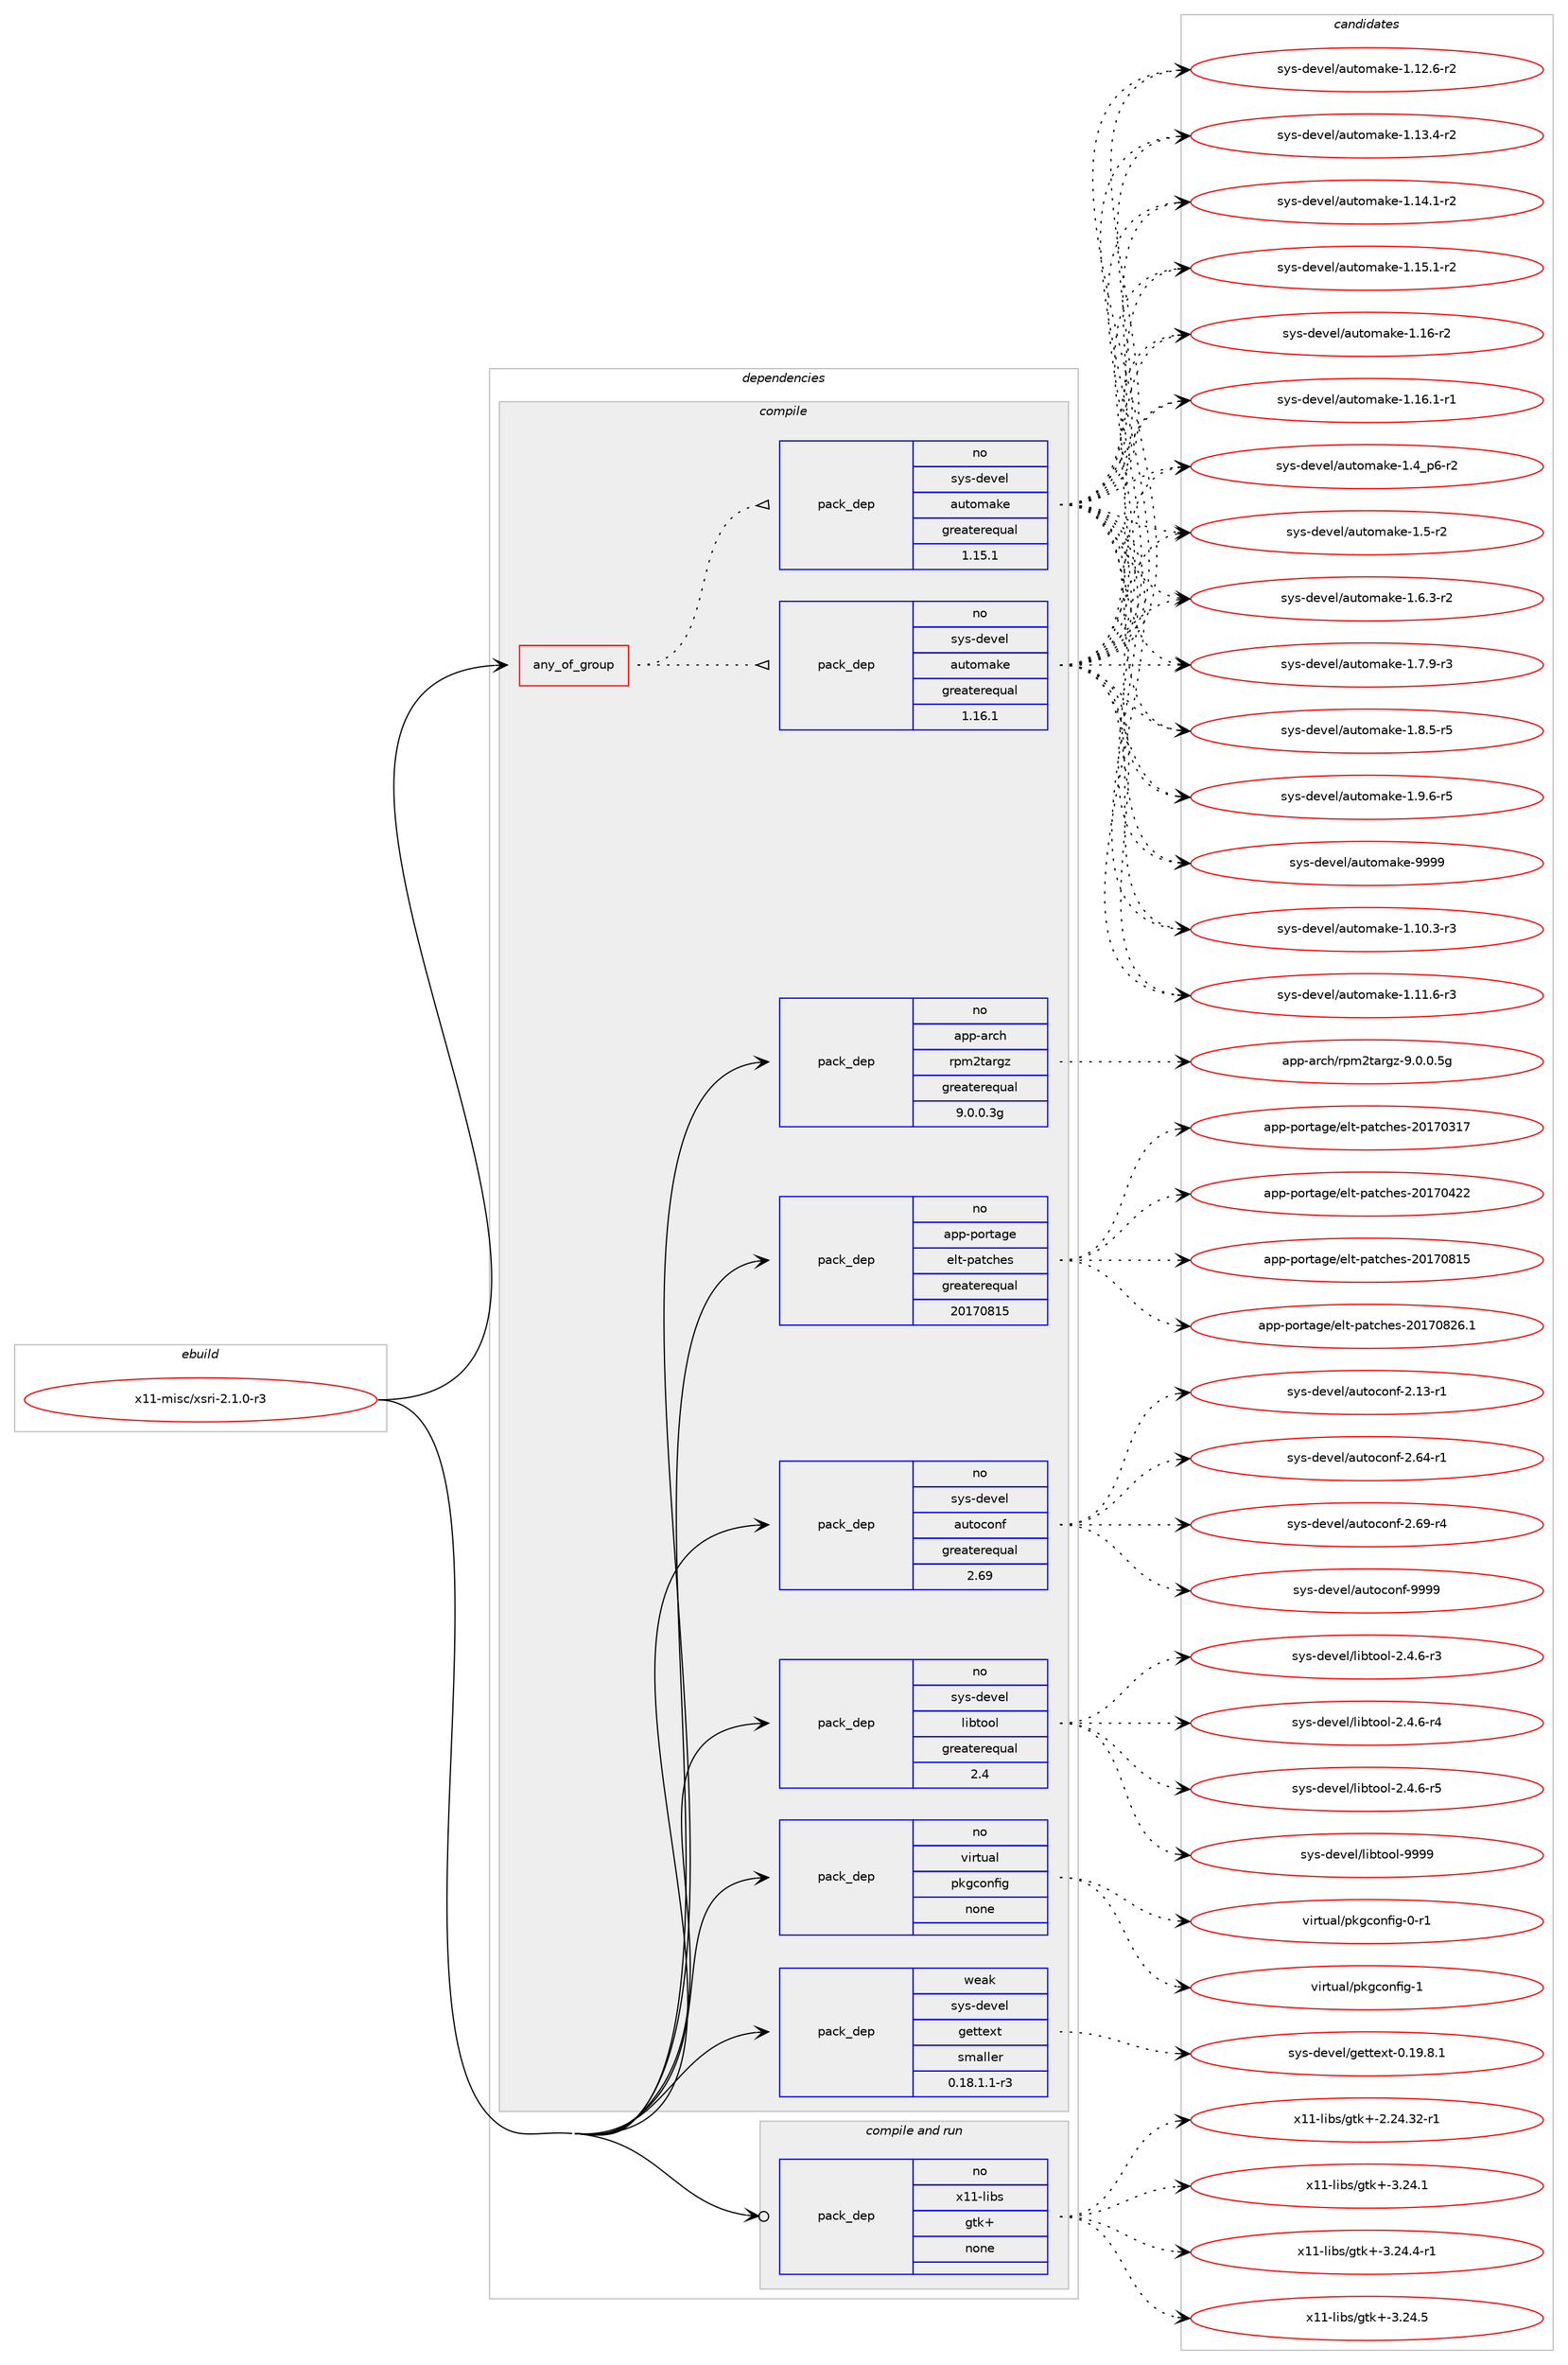 digraph prolog {

# *************
# Graph options
# *************

newrank=true;
concentrate=true;
compound=true;
graph [rankdir=LR,fontname=Helvetica,fontsize=10,ranksep=1.5];#, ranksep=2.5, nodesep=0.2];
edge  [arrowhead=vee];
node  [fontname=Helvetica,fontsize=10];

# **********
# The ebuild
# **********

subgraph cluster_leftcol {
color=gray;
rank=same;
label=<<i>ebuild</i>>;
id [label="x11-misc/xsri-2.1.0-r3", color=red, width=4, href="../x11-misc/xsri-2.1.0-r3.svg"];
}

# ****************
# The dependencies
# ****************

subgraph cluster_midcol {
color=gray;
label=<<i>dependencies</i>>;
subgraph cluster_compile {
fillcolor="#eeeeee";
style=filled;
label=<<i>compile</i>>;
subgraph any28747 {
dependency1766265 [label=<<TABLE BORDER="0" CELLBORDER="1" CELLSPACING="0" CELLPADDING="4"><TR><TD CELLPADDING="10">any_of_group</TD></TR></TABLE>>, shape=none, color=red];subgraph pack1269613 {
dependency1766266 [label=<<TABLE BORDER="0" CELLBORDER="1" CELLSPACING="0" CELLPADDING="4" WIDTH="220"><TR><TD ROWSPAN="6" CELLPADDING="30">pack_dep</TD></TR><TR><TD WIDTH="110">no</TD></TR><TR><TD>sys-devel</TD></TR><TR><TD>automake</TD></TR><TR><TD>greaterequal</TD></TR><TR><TD>1.16.1</TD></TR></TABLE>>, shape=none, color=blue];
}
dependency1766265:e -> dependency1766266:w [weight=20,style="dotted",arrowhead="oinv"];
subgraph pack1269614 {
dependency1766267 [label=<<TABLE BORDER="0" CELLBORDER="1" CELLSPACING="0" CELLPADDING="4" WIDTH="220"><TR><TD ROWSPAN="6" CELLPADDING="30">pack_dep</TD></TR><TR><TD WIDTH="110">no</TD></TR><TR><TD>sys-devel</TD></TR><TR><TD>automake</TD></TR><TR><TD>greaterequal</TD></TR><TR><TD>1.15.1</TD></TR></TABLE>>, shape=none, color=blue];
}
dependency1766265:e -> dependency1766267:w [weight=20,style="dotted",arrowhead="oinv"];
}
id:e -> dependency1766265:w [weight=20,style="solid",arrowhead="vee"];
subgraph pack1269615 {
dependency1766268 [label=<<TABLE BORDER="0" CELLBORDER="1" CELLSPACING="0" CELLPADDING="4" WIDTH="220"><TR><TD ROWSPAN="6" CELLPADDING="30">pack_dep</TD></TR><TR><TD WIDTH="110">no</TD></TR><TR><TD>app-arch</TD></TR><TR><TD>rpm2targz</TD></TR><TR><TD>greaterequal</TD></TR><TR><TD>9.0.0.3g</TD></TR></TABLE>>, shape=none, color=blue];
}
id:e -> dependency1766268:w [weight=20,style="solid",arrowhead="vee"];
subgraph pack1269616 {
dependency1766269 [label=<<TABLE BORDER="0" CELLBORDER="1" CELLSPACING="0" CELLPADDING="4" WIDTH="220"><TR><TD ROWSPAN="6" CELLPADDING="30">pack_dep</TD></TR><TR><TD WIDTH="110">no</TD></TR><TR><TD>app-portage</TD></TR><TR><TD>elt-patches</TD></TR><TR><TD>greaterequal</TD></TR><TR><TD>20170815</TD></TR></TABLE>>, shape=none, color=blue];
}
id:e -> dependency1766269:w [weight=20,style="solid",arrowhead="vee"];
subgraph pack1269617 {
dependency1766270 [label=<<TABLE BORDER="0" CELLBORDER="1" CELLSPACING="0" CELLPADDING="4" WIDTH="220"><TR><TD ROWSPAN="6" CELLPADDING="30">pack_dep</TD></TR><TR><TD WIDTH="110">no</TD></TR><TR><TD>sys-devel</TD></TR><TR><TD>autoconf</TD></TR><TR><TD>greaterequal</TD></TR><TR><TD>2.69</TD></TR></TABLE>>, shape=none, color=blue];
}
id:e -> dependency1766270:w [weight=20,style="solid",arrowhead="vee"];
subgraph pack1269618 {
dependency1766271 [label=<<TABLE BORDER="0" CELLBORDER="1" CELLSPACING="0" CELLPADDING="4" WIDTH="220"><TR><TD ROWSPAN="6" CELLPADDING="30">pack_dep</TD></TR><TR><TD WIDTH="110">no</TD></TR><TR><TD>sys-devel</TD></TR><TR><TD>libtool</TD></TR><TR><TD>greaterequal</TD></TR><TR><TD>2.4</TD></TR></TABLE>>, shape=none, color=blue];
}
id:e -> dependency1766271:w [weight=20,style="solid",arrowhead="vee"];
subgraph pack1269619 {
dependency1766272 [label=<<TABLE BORDER="0" CELLBORDER="1" CELLSPACING="0" CELLPADDING="4" WIDTH="220"><TR><TD ROWSPAN="6" CELLPADDING="30">pack_dep</TD></TR><TR><TD WIDTH="110">no</TD></TR><TR><TD>virtual</TD></TR><TR><TD>pkgconfig</TD></TR><TR><TD>none</TD></TR><TR><TD></TD></TR></TABLE>>, shape=none, color=blue];
}
id:e -> dependency1766272:w [weight=20,style="solid",arrowhead="vee"];
subgraph pack1269620 {
dependency1766273 [label=<<TABLE BORDER="0" CELLBORDER="1" CELLSPACING="0" CELLPADDING="4" WIDTH="220"><TR><TD ROWSPAN="6" CELLPADDING="30">pack_dep</TD></TR><TR><TD WIDTH="110">weak</TD></TR><TR><TD>sys-devel</TD></TR><TR><TD>gettext</TD></TR><TR><TD>smaller</TD></TR><TR><TD>0.18.1.1-r3</TD></TR></TABLE>>, shape=none, color=blue];
}
id:e -> dependency1766273:w [weight=20,style="solid",arrowhead="vee"];
}
subgraph cluster_compileandrun {
fillcolor="#eeeeee";
style=filled;
label=<<i>compile and run</i>>;
subgraph pack1269621 {
dependency1766274 [label=<<TABLE BORDER="0" CELLBORDER="1" CELLSPACING="0" CELLPADDING="4" WIDTH="220"><TR><TD ROWSPAN="6" CELLPADDING="30">pack_dep</TD></TR><TR><TD WIDTH="110">no</TD></TR><TR><TD>x11-libs</TD></TR><TR><TD>gtk+</TD></TR><TR><TD>none</TD></TR><TR><TD></TD></TR></TABLE>>, shape=none, color=blue];
}
id:e -> dependency1766274:w [weight=20,style="solid",arrowhead="odotvee"];
}
subgraph cluster_run {
fillcolor="#eeeeee";
style=filled;
label=<<i>run</i>>;
}
}

# **************
# The candidates
# **************

subgraph cluster_choices {
rank=same;
color=gray;
label=<<i>candidates</i>>;

subgraph choice1269613 {
color=black;
nodesep=1;
choice11512111545100101118101108479711711611110997107101454946494846514511451 [label="sys-devel/automake-1.10.3-r3", color=red, width=4,href="../sys-devel/automake-1.10.3-r3.svg"];
choice11512111545100101118101108479711711611110997107101454946494946544511451 [label="sys-devel/automake-1.11.6-r3", color=red, width=4,href="../sys-devel/automake-1.11.6-r3.svg"];
choice11512111545100101118101108479711711611110997107101454946495046544511450 [label="sys-devel/automake-1.12.6-r2", color=red, width=4,href="../sys-devel/automake-1.12.6-r2.svg"];
choice11512111545100101118101108479711711611110997107101454946495146524511450 [label="sys-devel/automake-1.13.4-r2", color=red, width=4,href="../sys-devel/automake-1.13.4-r2.svg"];
choice11512111545100101118101108479711711611110997107101454946495246494511450 [label="sys-devel/automake-1.14.1-r2", color=red, width=4,href="../sys-devel/automake-1.14.1-r2.svg"];
choice11512111545100101118101108479711711611110997107101454946495346494511450 [label="sys-devel/automake-1.15.1-r2", color=red, width=4,href="../sys-devel/automake-1.15.1-r2.svg"];
choice1151211154510010111810110847971171161111099710710145494649544511450 [label="sys-devel/automake-1.16-r2", color=red, width=4,href="../sys-devel/automake-1.16-r2.svg"];
choice11512111545100101118101108479711711611110997107101454946495446494511449 [label="sys-devel/automake-1.16.1-r1", color=red, width=4,href="../sys-devel/automake-1.16.1-r1.svg"];
choice115121115451001011181011084797117116111109971071014549465295112544511450 [label="sys-devel/automake-1.4_p6-r2", color=red, width=4,href="../sys-devel/automake-1.4_p6-r2.svg"];
choice11512111545100101118101108479711711611110997107101454946534511450 [label="sys-devel/automake-1.5-r2", color=red, width=4,href="../sys-devel/automake-1.5-r2.svg"];
choice115121115451001011181011084797117116111109971071014549465446514511450 [label="sys-devel/automake-1.6.3-r2", color=red, width=4,href="../sys-devel/automake-1.6.3-r2.svg"];
choice115121115451001011181011084797117116111109971071014549465546574511451 [label="sys-devel/automake-1.7.9-r3", color=red, width=4,href="../sys-devel/automake-1.7.9-r3.svg"];
choice115121115451001011181011084797117116111109971071014549465646534511453 [label="sys-devel/automake-1.8.5-r5", color=red, width=4,href="../sys-devel/automake-1.8.5-r5.svg"];
choice115121115451001011181011084797117116111109971071014549465746544511453 [label="sys-devel/automake-1.9.6-r5", color=red, width=4,href="../sys-devel/automake-1.9.6-r5.svg"];
choice115121115451001011181011084797117116111109971071014557575757 [label="sys-devel/automake-9999", color=red, width=4,href="../sys-devel/automake-9999.svg"];
dependency1766266:e -> choice11512111545100101118101108479711711611110997107101454946494846514511451:w [style=dotted,weight="100"];
dependency1766266:e -> choice11512111545100101118101108479711711611110997107101454946494946544511451:w [style=dotted,weight="100"];
dependency1766266:e -> choice11512111545100101118101108479711711611110997107101454946495046544511450:w [style=dotted,weight="100"];
dependency1766266:e -> choice11512111545100101118101108479711711611110997107101454946495146524511450:w [style=dotted,weight="100"];
dependency1766266:e -> choice11512111545100101118101108479711711611110997107101454946495246494511450:w [style=dotted,weight="100"];
dependency1766266:e -> choice11512111545100101118101108479711711611110997107101454946495346494511450:w [style=dotted,weight="100"];
dependency1766266:e -> choice1151211154510010111810110847971171161111099710710145494649544511450:w [style=dotted,weight="100"];
dependency1766266:e -> choice11512111545100101118101108479711711611110997107101454946495446494511449:w [style=dotted,weight="100"];
dependency1766266:e -> choice115121115451001011181011084797117116111109971071014549465295112544511450:w [style=dotted,weight="100"];
dependency1766266:e -> choice11512111545100101118101108479711711611110997107101454946534511450:w [style=dotted,weight="100"];
dependency1766266:e -> choice115121115451001011181011084797117116111109971071014549465446514511450:w [style=dotted,weight="100"];
dependency1766266:e -> choice115121115451001011181011084797117116111109971071014549465546574511451:w [style=dotted,weight="100"];
dependency1766266:e -> choice115121115451001011181011084797117116111109971071014549465646534511453:w [style=dotted,weight="100"];
dependency1766266:e -> choice115121115451001011181011084797117116111109971071014549465746544511453:w [style=dotted,weight="100"];
dependency1766266:e -> choice115121115451001011181011084797117116111109971071014557575757:w [style=dotted,weight="100"];
}
subgraph choice1269614 {
color=black;
nodesep=1;
choice11512111545100101118101108479711711611110997107101454946494846514511451 [label="sys-devel/automake-1.10.3-r3", color=red, width=4,href="../sys-devel/automake-1.10.3-r3.svg"];
choice11512111545100101118101108479711711611110997107101454946494946544511451 [label="sys-devel/automake-1.11.6-r3", color=red, width=4,href="../sys-devel/automake-1.11.6-r3.svg"];
choice11512111545100101118101108479711711611110997107101454946495046544511450 [label="sys-devel/automake-1.12.6-r2", color=red, width=4,href="../sys-devel/automake-1.12.6-r2.svg"];
choice11512111545100101118101108479711711611110997107101454946495146524511450 [label="sys-devel/automake-1.13.4-r2", color=red, width=4,href="../sys-devel/automake-1.13.4-r2.svg"];
choice11512111545100101118101108479711711611110997107101454946495246494511450 [label="sys-devel/automake-1.14.1-r2", color=red, width=4,href="../sys-devel/automake-1.14.1-r2.svg"];
choice11512111545100101118101108479711711611110997107101454946495346494511450 [label="sys-devel/automake-1.15.1-r2", color=red, width=4,href="../sys-devel/automake-1.15.1-r2.svg"];
choice1151211154510010111810110847971171161111099710710145494649544511450 [label="sys-devel/automake-1.16-r2", color=red, width=4,href="../sys-devel/automake-1.16-r2.svg"];
choice11512111545100101118101108479711711611110997107101454946495446494511449 [label="sys-devel/automake-1.16.1-r1", color=red, width=4,href="../sys-devel/automake-1.16.1-r1.svg"];
choice115121115451001011181011084797117116111109971071014549465295112544511450 [label="sys-devel/automake-1.4_p6-r2", color=red, width=4,href="../sys-devel/automake-1.4_p6-r2.svg"];
choice11512111545100101118101108479711711611110997107101454946534511450 [label="sys-devel/automake-1.5-r2", color=red, width=4,href="../sys-devel/automake-1.5-r2.svg"];
choice115121115451001011181011084797117116111109971071014549465446514511450 [label="sys-devel/automake-1.6.3-r2", color=red, width=4,href="../sys-devel/automake-1.6.3-r2.svg"];
choice115121115451001011181011084797117116111109971071014549465546574511451 [label="sys-devel/automake-1.7.9-r3", color=red, width=4,href="../sys-devel/automake-1.7.9-r3.svg"];
choice115121115451001011181011084797117116111109971071014549465646534511453 [label="sys-devel/automake-1.8.5-r5", color=red, width=4,href="../sys-devel/automake-1.8.5-r5.svg"];
choice115121115451001011181011084797117116111109971071014549465746544511453 [label="sys-devel/automake-1.9.6-r5", color=red, width=4,href="../sys-devel/automake-1.9.6-r5.svg"];
choice115121115451001011181011084797117116111109971071014557575757 [label="sys-devel/automake-9999", color=red, width=4,href="../sys-devel/automake-9999.svg"];
dependency1766267:e -> choice11512111545100101118101108479711711611110997107101454946494846514511451:w [style=dotted,weight="100"];
dependency1766267:e -> choice11512111545100101118101108479711711611110997107101454946494946544511451:w [style=dotted,weight="100"];
dependency1766267:e -> choice11512111545100101118101108479711711611110997107101454946495046544511450:w [style=dotted,weight="100"];
dependency1766267:e -> choice11512111545100101118101108479711711611110997107101454946495146524511450:w [style=dotted,weight="100"];
dependency1766267:e -> choice11512111545100101118101108479711711611110997107101454946495246494511450:w [style=dotted,weight="100"];
dependency1766267:e -> choice11512111545100101118101108479711711611110997107101454946495346494511450:w [style=dotted,weight="100"];
dependency1766267:e -> choice1151211154510010111810110847971171161111099710710145494649544511450:w [style=dotted,weight="100"];
dependency1766267:e -> choice11512111545100101118101108479711711611110997107101454946495446494511449:w [style=dotted,weight="100"];
dependency1766267:e -> choice115121115451001011181011084797117116111109971071014549465295112544511450:w [style=dotted,weight="100"];
dependency1766267:e -> choice11512111545100101118101108479711711611110997107101454946534511450:w [style=dotted,weight="100"];
dependency1766267:e -> choice115121115451001011181011084797117116111109971071014549465446514511450:w [style=dotted,weight="100"];
dependency1766267:e -> choice115121115451001011181011084797117116111109971071014549465546574511451:w [style=dotted,weight="100"];
dependency1766267:e -> choice115121115451001011181011084797117116111109971071014549465646534511453:w [style=dotted,weight="100"];
dependency1766267:e -> choice115121115451001011181011084797117116111109971071014549465746544511453:w [style=dotted,weight="100"];
dependency1766267:e -> choice115121115451001011181011084797117116111109971071014557575757:w [style=dotted,weight="100"];
}
subgraph choice1269615 {
color=black;
nodesep=1;
choice971121124597114991044711411210950116971141031224557464846484653103 [label="app-arch/rpm2targz-9.0.0.5g", color=red, width=4,href="../app-arch/rpm2targz-9.0.0.5g.svg"];
dependency1766268:e -> choice971121124597114991044711411210950116971141031224557464846484653103:w [style=dotted,weight="100"];
}
subgraph choice1269616 {
color=black;
nodesep=1;
choice97112112451121111141169710310147101108116451129711699104101115455048495548514955 [label="app-portage/elt-patches-20170317", color=red, width=4,href="../app-portage/elt-patches-20170317.svg"];
choice97112112451121111141169710310147101108116451129711699104101115455048495548525050 [label="app-portage/elt-patches-20170422", color=red, width=4,href="../app-portage/elt-patches-20170422.svg"];
choice97112112451121111141169710310147101108116451129711699104101115455048495548564953 [label="app-portage/elt-patches-20170815", color=red, width=4,href="../app-portage/elt-patches-20170815.svg"];
choice971121124511211111411697103101471011081164511297116991041011154550484955485650544649 [label="app-portage/elt-patches-20170826.1", color=red, width=4,href="../app-portage/elt-patches-20170826.1.svg"];
dependency1766269:e -> choice97112112451121111141169710310147101108116451129711699104101115455048495548514955:w [style=dotted,weight="100"];
dependency1766269:e -> choice97112112451121111141169710310147101108116451129711699104101115455048495548525050:w [style=dotted,weight="100"];
dependency1766269:e -> choice97112112451121111141169710310147101108116451129711699104101115455048495548564953:w [style=dotted,weight="100"];
dependency1766269:e -> choice971121124511211111411697103101471011081164511297116991041011154550484955485650544649:w [style=dotted,weight="100"];
}
subgraph choice1269617 {
color=black;
nodesep=1;
choice1151211154510010111810110847971171161119911111010245504649514511449 [label="sys-devel/autoconf-2.13-r1", color=red, width=4,href="../sys-devel/autoconf-2.13-r1.svg"];
choice1151211154510010111810110847971171161119911111010245504654524511449 [label="sys-devel/autoconf-2.64-r1", color=red, width=4,href="../sys-devel/autoconf-2.64-r1.svg"];
choice1151211154510010111810110847971171161119911111010245504654574511452 [label="sys-devel/autoconf-2.69-r4", color=red, width=4,href="../sys-devel/autoconf-2.69-r4.svg"];
choice115121115451001011181011084797117116111991111101024557575757 [label="sys-devel/autoconf-9999", color=red, width=4,href="../sys-devel/autoconf-9999.svg"];
dependency1766270:e -> choice1151211154510010111810110847971171161119911111010245504649514511449:w [style=dotted,weight="100"];
dependency1766270:e -> choice1151211154510010111810110847971171161119911111010245504654524511449:w [style=dotted,weight="100"];
dependency1766270:e -> choice1151211154510010111810110847971171161119911111010245504654574511452:w [style=dotted,weight="100"];
dependency1766270:e -> choice115121115451001011181011084797117116111991111101024557575757:w [style=dotted,weight="100"];
}
subgraph choice1269618 {
color=black;
nodesep=1;
choice1151211154510010111810110847108105981161111111084550465246544511451 [label="sys-devel/libtool-2.4.6-r3", color=red, width=4,href="../sys-devel/libtool-2.4.6-r3.svg"];
choice1151211154510010111810110847108105981161111111084550465246544511452 [label="sys-devel/libtool-2.4.6-r4", color=red, width=4,href="../sys-devel/libtool-2.4.6-r4.svg"];
choice1151211154510010111810110847108105981161111111084550465246544511453 [label="sys-devel/libtool-2.4.6-r5", color=red, width=4,href="../sys-devel/libtool-2.4.6-r5.svg"];
choice1151211154510010111810110847108105981161111111084557575757 [label="sys-devel/libtool-9999", color=red, width=4,href="../sys-devel/libtool-9999.svg"];
dependency1766271:e -> choice1151211154510010111810110847108105981161111111084550465246544511451:w [style=dotted,weight="100"];
dependency1766271:e -> choice1151211154510010111810110847108105981161111111084550465246544511452:w [style=dotted,weight="100"];
dependency1766271:e -> choice1151211154510010111810110847108105981161111111084550465246544511453:w [style=dotted,weight="100"];
dependency1766271:e -> choice1151211154510010111810110847108105981161111111084557575757:w [style=dotted,weight="100"];
}
subgraph choice1269619 {
color=black;
nodesep=1;
choice11810511411611797108471121071039911111010210510345484511449 [label="virtual/pkgconfig-0-r1", color=red, width=4,href="../virtual/pkgconfig-0-r1.svg"];
choice1181051141161179710847112107103991111101021051034549 [label="virtual/pkgconfig-1", color=red, width=4,href="../virtual/pkgconfig-1.svg"];
dependency1766272:e -> choice11810511411611797108471121071039911111010210510345484511449:w [style=dotted,weight="100"];
dependency1766272:e -> choice1181051141161179710847112107103991111101021051034549:w [style=dotted,weight="100"];
}
subgraph choice1269620 {
color=black;
nodesep=1;
choice1151211154510010111810110847103101116116101120116454846495746564649 [label="sys-devel/gettext-0.19.8.1", color=red, width=4,href="../sys-devel/gettext-0.19.8.1.svg"];
dependency1766273:e -> choice1151211154510010111810110847103101116116101120116454846495746564649:w [style=dotted,weight="100"];
}
subgraph choice1269621 {
color=black;
nodesep=1;
choice12049494510810598115471031161074345504650524651504511449 [label="x11-libs/gtk+-2.24.32-r1", color=red, width=4,href="../x11-libs/gtk+-2.24.32-r1.svg"];
choice12049494510810598115471031161074345514650524649 [label="x11-libs/gtk+-3.24.1", color=red, width=4,href="../x11-libs/gtk+-3.24.1.svg"];
choice120494945108105981154710311610743455146505246524511449 [label="x11-libs/gtk+-3.24.4-r1", color=red, width=4,href="../x11-libs/gtk+-3.24.4-r1.svg"];
choice12049494510810598115471031161074345514650524653 [label="x11-libs/gtk+-3.24.5", color=red, width=4,href="../x11-libs/gtk+-3.24.5.svg"];
dependency1766274:e -> choice12049494510810598115471031161074345504650524651504511449:w [style=dotted,weight="100"];
dependency1766274:e -> choice12049494510810598115471031161074345514650524649:w [style=dotted,weight="100"];
dependency1766274:e -> choice120494945108105981154710311610743455146505246524511449:w [style=dotted,weight="100"];
dependency1766274:e -> choice12049494510810598115471031161074345514650524653:w [style=dotted,weight="100"];
}
}

}
